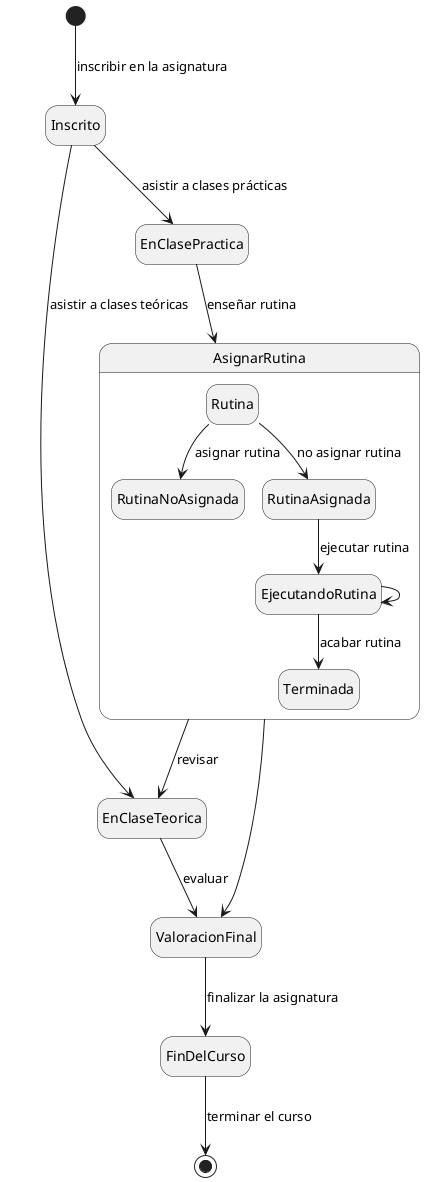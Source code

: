@startuml

hide empty description

[*] --> Inscrito : inscribir en la asignatura
Inscrito --> EnClaseTeorica : asistir a clases teóricas
Inscrito --> EnClasePractica : asistir a clases prácticas

EnClaseTeorica --> ValoracionFinal : evaluar
EnClasePractica --> AsignarRutina : enseñar rutina

State AsignarRutina {
    Rutina --> RutinaNoAsignada : asignar rutina
    Rutina --> RutinaAsignada : no asignar rutina
    RutinaAsignada --> EjecutandoRutina : ejecutar rutina
    EjecutandoRutina --> EjecutandoRutina
    EjecutandoRutina --> Terminada : acabar rutina
    
  }

AsignarRutina --> ValoracionFinal
AsignarRutina --> EnClaseTeorica : revisar

ValoracionFinal --> FinDelCurso : finalizar la asignatura

FinDelCurso --> [*] : terminar el curso

@enduml
